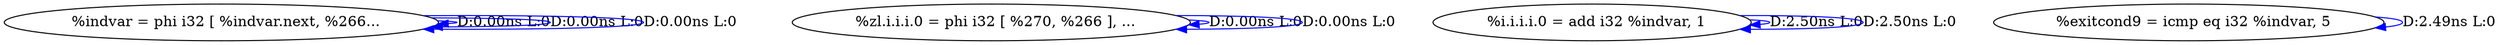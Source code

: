 digraph {
Node0x560817b13fa0[label="  %indvar = phi i32 [ %indvar.next, %266..."];
Node0x560817b13fa0 -> Node0x560817b13fa0[label="D:0.00ns L:0",color=blue];
Node0x560817b13fa0 -> Node0x560817b13fa0[label="D:0.00ns L:0",color=blue];
Node0x560817b13fa0 -> Node0x560817b13fa0[label="D:0.00ns L:0",color=blue];
Node0x560817b14080[label="  %zl.i.i.i.0 = phi i32 [ %270, %266 ], ..."];
Node0x560817b14080 -> Node0x560817b14080[label="D:0.00ns L:0",color=blue];
Node0x560817b14080 -> Node0x560817b14080[label="D:0.00ns L:0",color=blue];
Node0x560817b14160[label="  %i.i.i.i.0 = add i32 %indvar, 1"];
Node0x560817b14160 -> Node0x560817b14160[label="D:2.50ns L:0",color=blue];
Node0x560817b14160 -> Node0x560817b14160[label="D:2.50ns L:0",color=blue];
Node0x560817b14240[label="  %exitcond9 = icmp eq i32 %indvar, 5"];
Node0x560817b14240 -> Node0x560817b14240[label="D:2.49ns L:0",color=blue];
}
